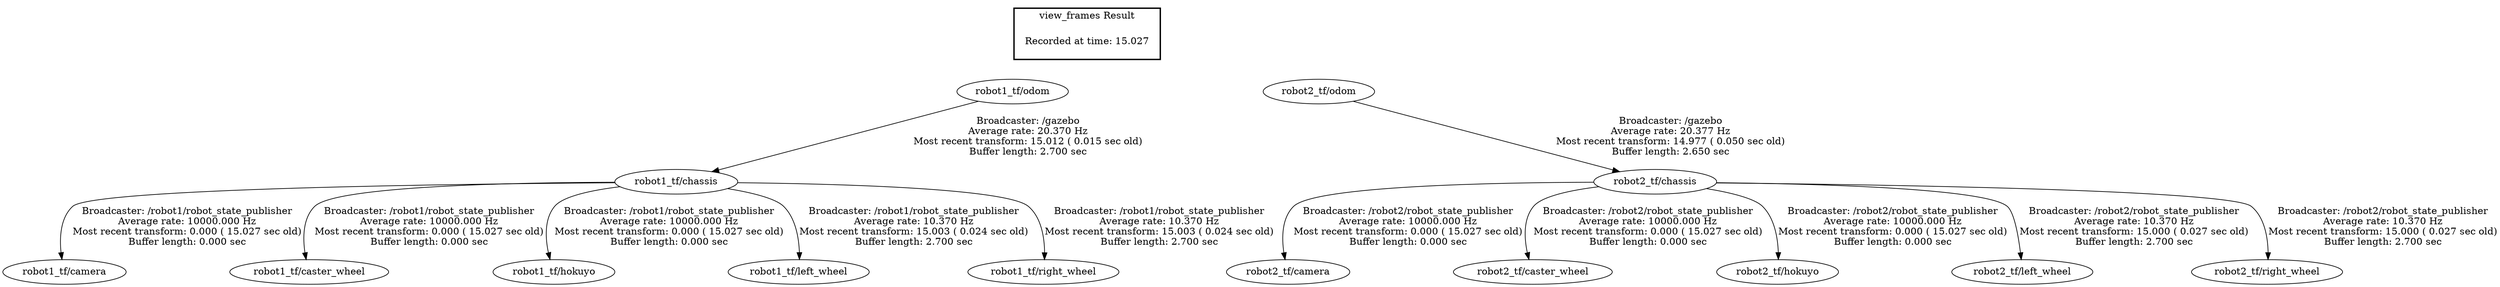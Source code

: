 digraph G {
"robot1_tf/chassis" -> "robot1_tf/camera"[label="Broadcaster: /robot1/robot_state_publisher\nAverage rate: 10000.000 Hz\nMost recent transform: 0.000 ( 15.027 sec old)\nBuffer length: 0.000 sec\n"];
"robot1_tf/odom" -> "robot1_tf/chassis"[label="Broadcaster: /gazebo\nAverage rate: 20.370 Hz\nMost recent transform: 15.012 ( 0.015 sec old)\nBuffer length: 2.700 sec\n"];
"robot1_tf/chassis" -> "robot1_tf/caster_wheel"[label="Broadcaster: /robot1/robot_state_publisher\nAverage rate: 10000.000 Hz\nMost recent transform: 0.000 ( 15.027 sec old)\nBuffer length: 0.000 sec\n"];
"robot1_tf/chassis" -> "robot1_tf/hokuyo"[label="Broadcaster: /robot1/robot_state_publisher\nAverage rate: 10000.000 Hz\nMost recent transform: 0.000 ( 15.027 sec old)\nBuffer length: 0.000 sec\n"];
"robot2_tf/chassis" -> "robot2_tf/camera"[label="Broadcaster: /robot2/robot_state_publisher\nAverage rate: 10000.000 Hz\nMost recent transform: 0.000 ( 15.027 sec old)\nBuffer length: 0.000 sec\n"];
"robot2_tf/odom" -> "robot2_tf/chassis"[label="Broadcaster: /gazebo\nAverage rate: 20.377 Hz\nMost recent transform: 14.977 ( 0.050 sec old)\nBuffer length: 2.650 sec\n"];
"robot2_tf/chassis" -> "robot2_tf/caster_wheel"[label="Broadcaster: /robot2/robot_state_publisher\nAverage rate: 10000.000 Hz\nMost recent transform: 0.000 ( 15.027 sec old)\nBuffer length: 0.000 sec\n"];
"robot2_tf/chassis" -> "robot2_tf/hokuyo"[label="Broadcaster: /robot2/robot_state_publisher\nAverage rate: 10000.000 Hz\nMost recent transform: 0.000 ( 15.027 sec old)\nBuffer length: 0.000 sec\n"];
"robot2_tf/chassis" -> "robot2_tf/left_wheel"[label="Broadcaster: /robot2/robot_state_publisher\nAverage rate: 10.370 Hz\nMost recent transform: 15.000 ( 0.027 sec old)\nBuffer length: 2.700 sec\n"];
"robot2_tf/chassis" -> "robot2_tf/right_wheel"[label="Broadcaster: /robot2/robot_state_publisher\nAverage rate: 10.370 Hz\nMost recent transform: 15.000 ( 0.027 sec old)\nBuffer length: 2.700 sec\n"];
"robot1_tf/chassis" -> "robot1_tf/left_wheel"[label="Broadcaster: /robot1/robot_state_publisher\nAverage rate: 10.370 Hz\nMost recent transform: 15.003 ( 0.024 sec old)\nBuffer length: 2.700 sec\n"];
"robot1_tf/chassis" -> "robot1_tf/right_wheel"[label="Broadcaster: /robot1/robot_state_publisher\nAverage rate: 10.370 Hz\nMost recent transform: 15.003 ( 0.024 sec old)\nBuffer length: 2.700 sec\n"];
edge [style=invis];
 subgraph cluster_legend { style=bold; color=black; label ="view_frames Result";
"Recorded at time: 15.027"[ shape=plaintext ] ;
 }->"robot1_tf/odom";
edge [style=invis];
 subgraph cluster_legend { style=bold; color=black; label ="view_frames Result";
"Recorded at time: 15.027"[ shape=plaintext ] ;
 }->"robot2_tf/odom";
}